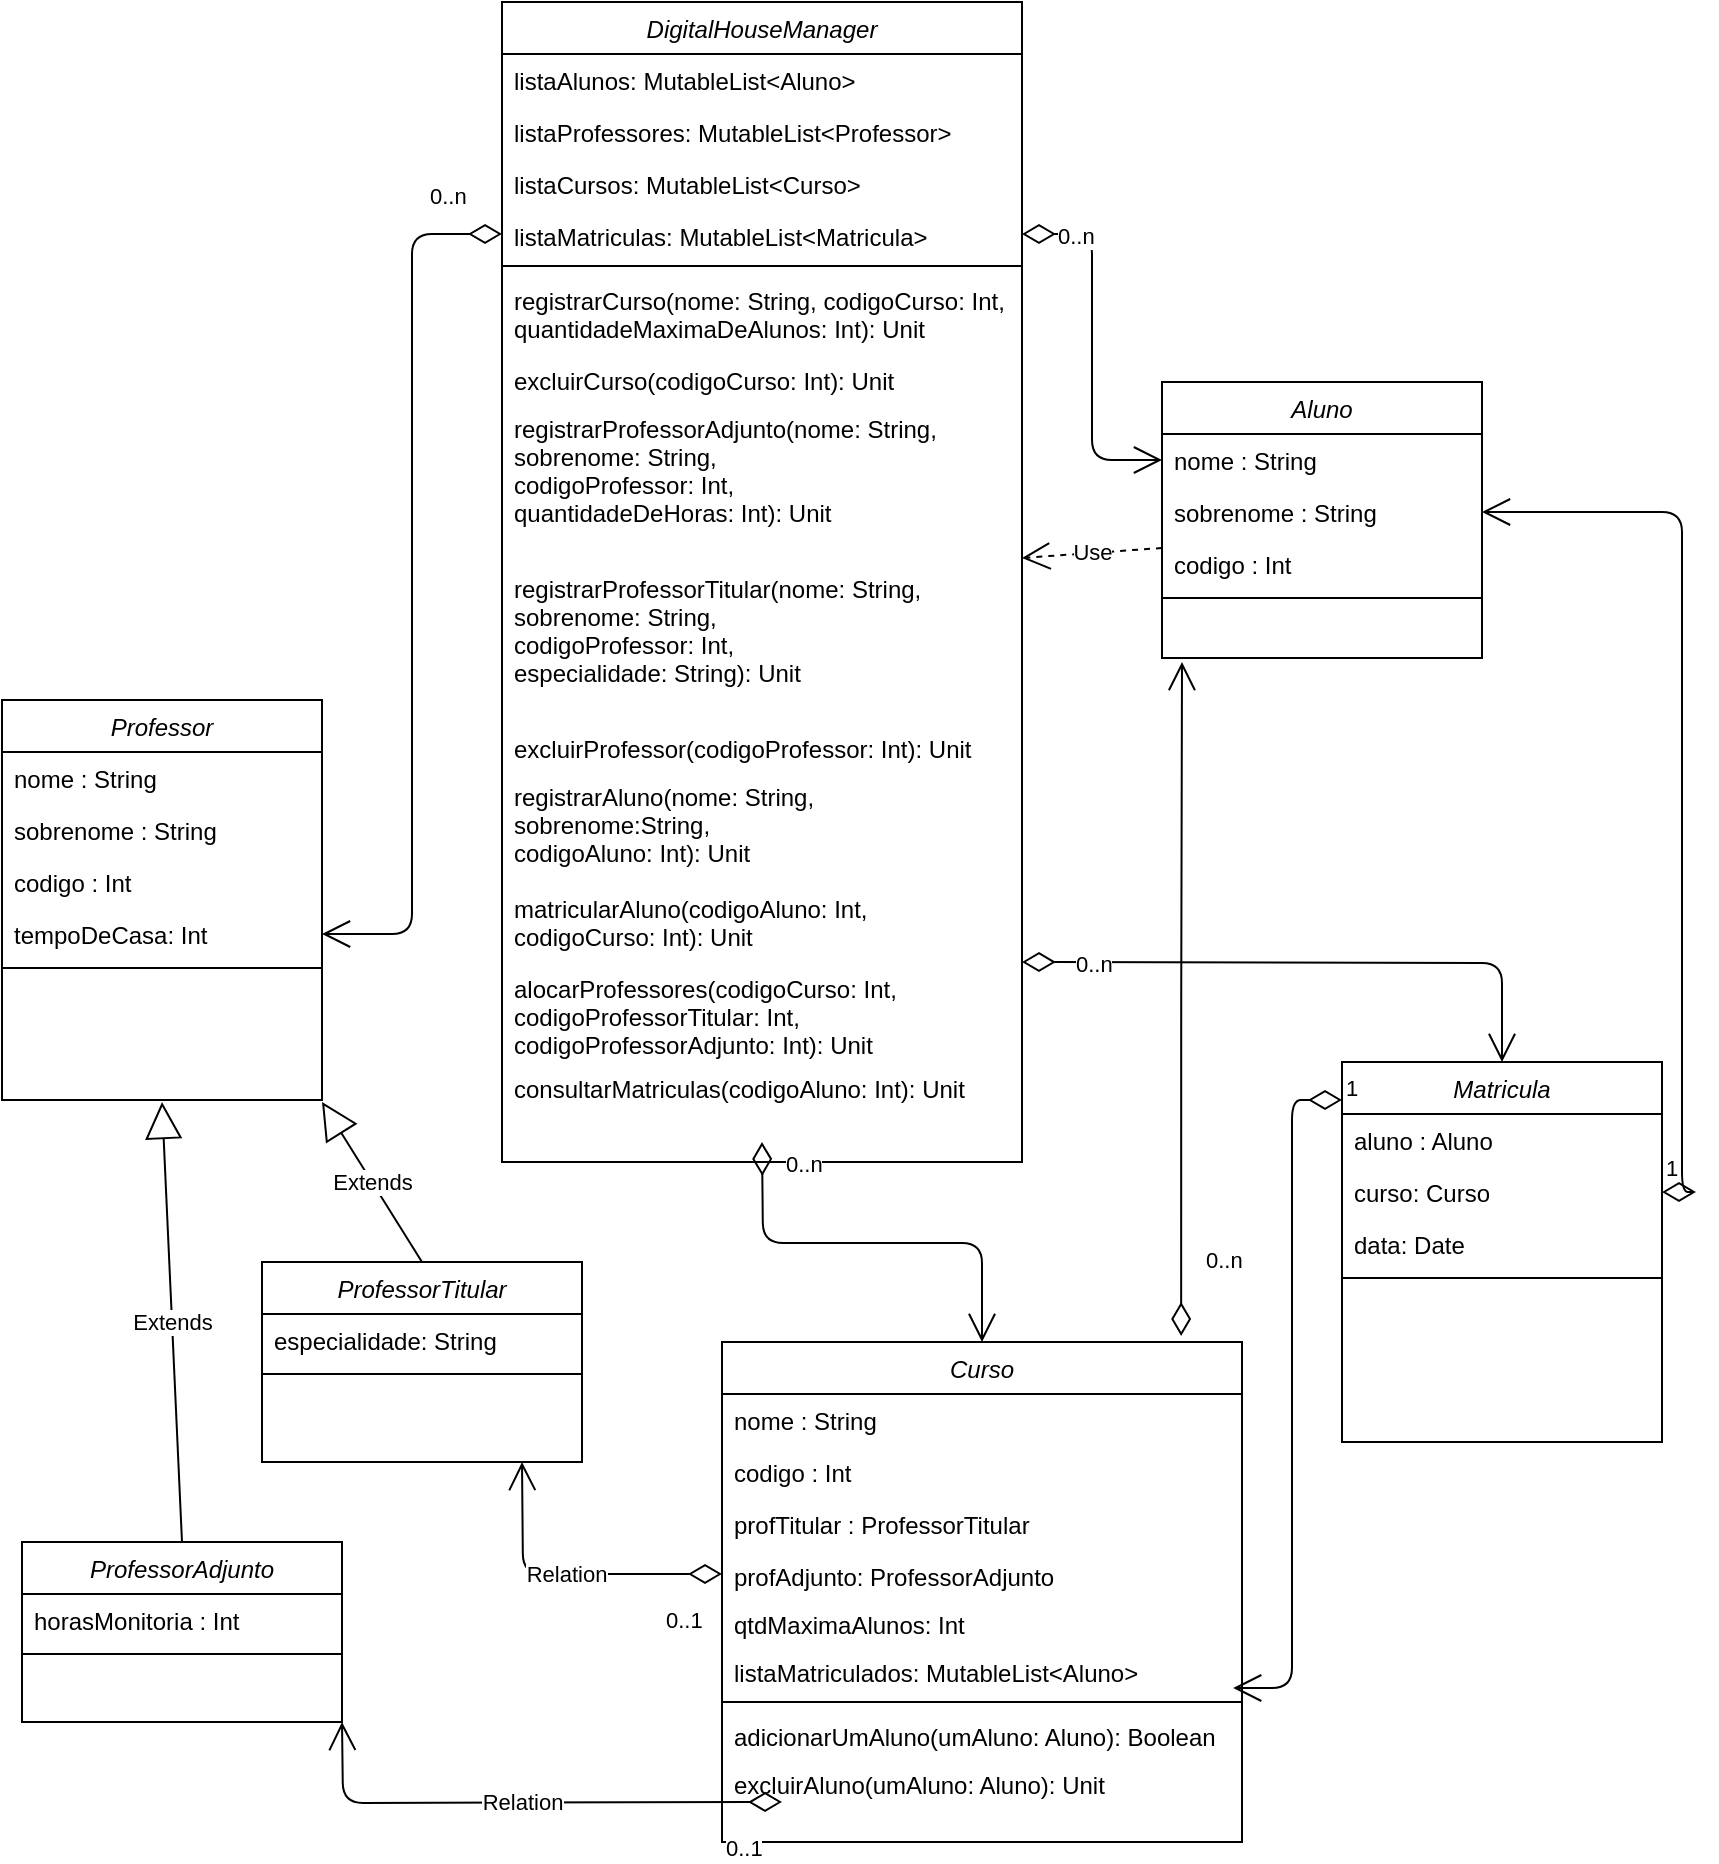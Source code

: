 <mxfile version="15.0.6" type="device"><diagram id="C5RBs43oDa-KdzZeNtuy" name="Page-1"><mxGraphModel dx="868" dy="1619" grid="1" gridSize="10" guides="1" tooltips="1" connect="1" arrows="1" fold="1" page="1" pageScale="1" pageWidth="827" pageHeight="1169" math="0" shadow="0"><root><mxCell id="WIyWlLk6GJQsqaUBKTNV-0"/><mxCell id="WIyWlLk6GJQsqaUBKTNV-1" parent="WIyWlLk6GJQsqaUBKTNV-0"/><mxCell id="zkfFHV4jXpPFQw0GAbJ--0" value="Curso" style="swimlane;fontStyle=2;align=center;verticalAlign=top;childLayout=stackLayout;horizontal=1;startSize=26;horizontalStack=0;resizeParent=1;resizeLast=0;collapsible=1;marginBottom=0;rounded=0;shadow=0;strokeWidth=1;" parent="WIyWlLk6GJQsqaUBKTNV-1" vertex="1"><mxGeometry x="440" y="370" width="260" height="250" as="geometry"><mxRectangle x="230" y="140" width="160" height="26" as="alternateBounds"/></mxGeometry></mxCell><mxCell id="zkfFHV4jXpPFQw0GAbJ--1" value="nome : String" style="text;align=left;verticalAlign=top;spacingLeft=4;spacingRight=4;overflow=hidden;rotatable=0;points=[[0,0.5],[1,0.5]];portConstraint=eastwest;" parent="zkfFHV4jXpPFQw0GAbJ--0" vertex="1"><mxGeometry y="26" width="260" height="26" as="geometry"/></mxCell><mxCell id="zkfFHV4jXpPFQw0GAbJ--3" value="codigo : Int&#xA;" style="text;align=left;verticalAlign=top;spacingLeft=4;spacingRight=4;overflow=hidden;rotatable=0;points=[[0,0.5],[1,0.5]];portConstraint=eastwest;rounded=0;shadow=0;html=0;" parent="zkfFHV4jXpPFQw0GAbJ--0" vertex="1"><mxGeometry y="52" width="260" height="26" as="geometry"/></mxCell><mxCell id="KEfsf48z_wIFr-e0ZJao-18" value="profTitular : ProfessorTitular&#xA;" style="text;align=left;verticalAlign=top;spacingLeft=4;spacingRight=4;overflow=hidden;rotatable=0;points=[[0,0.5],[1,0.5]];portConstraint=eastwest;rounded=0;shadow=0;html=0;" parent="zkfFHV4jXpPFQw0GAbJ--0" vertex="1"><mxGeometry y="78" width="260" height="26" as="geometry"/></mxCell><mxCell id="KEfsf48z_wIFr-e0ZJao-17" value="profAdjunto: ProfessorAdjunto&#xA;&#xA;" style="text;align=left;verticalAlign=top;spacingLeft=4;spacingRight=4;overflow=hidden;rotatable=0;points=[[0,0.5],[1,0.5]];portConstraint=eastwest;rounded=0;shadow=0;html=0;" parent="zkfFHV4jXpPFQw0GAbJ--0" vertex="1"><mxGeometry y="104" width="260" height="24" as="geometry"/></mxCell><mxCell id="KEfsf48z_wIFr-e0ZJao-19" value="qtdMaximaAlunos: Int&#xA;&#xA;" style="text;align=left;verticalAlign=top;spacingLeft=4;spacingRight=4;overflow=hidden;rotatable=0;points=[[0,0.5],[1,0.5]];portConstraint=eastwest;rounded=0;shadow=0;html=0;" parent="zkfFHV4jXpPFQw0GAbJ--0" vertex="1"><mxGeometry y="128" width="260" height="24" as="geometry"/></mxCell><mxCell id="KEfsf48z_wIFr-e0ZJao-20" value="listaMatriculados: MutableList&lt;Aluno&gt;&#xA;&#xA;" style="text;align=left;verticalAlign=top;spacingLeft=4;spacingRight=4;overflow=hidden;rotatable=0;points=[[0,0.5],[1,0.5]];portConstraint=eastwest;rounded=0;shadow=0;html=0;" parent="zkfFHV4jXpPFQw0GAbJ--0" vertex="1"><mxGeometry y="152" width="260" height="24" as="geometry"/></mxCell><mxCell id="zkfFHV4jXpPFQw0GAbJ--4" value="" style="line;html=1;strokeWidth=1;align=left;verticalAlign=middle;spacingTop=-1;spacingLeft=3;spacingRight=3;rotatable=0;labelPosition=right;points=[];portConstraint=eastwest;" parent="zkfFHV4jXpPFQw0GAbJ--0" vertex="1"><mxGeometry y="176" width="260" height="8" as="geometry"/></mxCell><mxCell id="KEfsf48z_wIFr-e0ZJao-50" value="adicionarUmAluno(umAluno: Aluno): Boolean&#xA;&#xA;" style="text;align=left;verticalAlign=top;spacingLeft=4;spacingRight=4;overflow=hidden;rotatable=0;points=[[0,0.5],[1,0.5]];portConstraint=eastwest;rounded=0;shadow=0;html=0;" parent="zkfFHV4jXpPFQw0GAbJ--0" vertex="1"><mxGeometry y="184" width="260" height="24" as="geometry"/></mxCell><mxCell id="KEfsf48z_wIFr-e0ZJao-51" value="excluirAluno(umAluno: Aluno): Unit&#xA;&#xA;" style="text;align=left;verticalAlign=top;spacingLeft=4;spacingRight=4;overflow=hidden;rotatable=0;points=[[0,0.5],[1,0.5]];portConstraint=eastwest;rounded=0;shadow=0;html=0;" parent="zkfFHV4jXpPFQw0GAbJ--0" vertex="1"><mxGeometry y="208" width="260" height="24" as="geometry"/></mxCell><mxCell id="Et17MEw46FUrvcl5Y9Ns-0" value="Professor" style="swimlane;fontStyle=2;align=center;verticalAlign=top;childLayout=stackLayout;horizontal=1;startSize=26;horizontalStack=0;resizeParent=1;resizeLast=0;collapsible=1;marginBottom=0;rounded=0;shadow=0;strokeWidth=1;" parent="WIyWlLk6GJQsqaUBKTNV-1" vertex="1"><mxGeometry x="80" y="49" width="160" height="200" as="geometry"><mxRectangle x="230" y="140" width="160" height="26" as="alternateBounds"/></mxGeometry></mxCell><mxCell id="Et17MEw46FUrvcl5Y9Ns-1" value="nome : String" style="text;align=left;verticalAlign=top;spacingLeft=4;spacingRight=4;overflow=hidden;rotatable=0;points=[[0,0.5],[1,0.5]];portConstraint=eastwest;" parent="Et17MEw46FUrvcl5Y9Ns-0" vertex="1"><mxGeometry y="26" width="160" height="26" as="geometry"/></mxCell><mxCell id="Et17MEw46FUrvcl5Y9Ns-2" value="sobrenome : String&#xA;" style="text;align=left;verticalAlign=top;spacingLeft=4;spacingRight=4;overflow=hidden;rotatable=0;points=[[0,0.5],[1,0.5]];portConstraint=eastwest;rounded=0;shadow=0;html=0;" parent="Et17MEw46FUrvcl5Y9Ns-0" vertex="1"><mxGeometry y="52" width="160" height="26" as="geometry"/></mxCell><mxCell id="Et17MEw46FUrvcl5Y9Ns-3" value="codigo : Int&#xA;" style="text;align=left;verticalAlign=top;spacingLeft=4;spacingRight=4;overflow=hidden;rotatable=0;points=[[0,0.5],[1,0.5]];portConstraint=eastwest;rounded=0;shadow=0;html=0;" parent="Et17MEw46FUrvcl5Y9Ns-0" vertex="1"><mxGeometry y="78" width="160" height="26" as="geometry"/></mxCell><mxCell id="KEfsf48z_wIFr-e0ZJao-5" value="tempoDeCasa: Int&#xA;" style="text;align=left;verticalAlign=top;spacingLeft=4;spacingRight=4;overflow=hidden;rotatable=0;points=[[0,0.5],[1,0.5]];portConstraint=eastwest;rounded=0;shadow=0;html=0;" parent="Et17MEw46FUrvcl5Y9Ns-0" vertex="1"><mxGeometry y="104" width="160" height="26" as="geometry"/></mxCell><mxCell id="Et17MEw46FUrvcl5Y9Ns-4" value="" style="line;html=1;strokeWidth=1;align=left;verticalAlign=middle;spacingTop=-1;spacingLeft=3;spacingRight=3;rotatable=0;labelPosition=right;points=[];portConstraint=eastwest;" parent="Et17MEw46FUrvcl5Y9Ns-0" vertex="1"><mxGeometry y="130" width="160" height="8" as="geometry"/></mxCell><mxCell id="KEfsf48z_wIFr-e0ZJao-0" value="Aluno" style="swimlane;fontStyle=2;align=center;verticalAlign=top;childLayout=stackLayout;horizontal=1;startSize=26;horizontalStack=0;resizeParent=1;resizeLast=0;collapsible=1;marginBottom=0;rounded=0;shadow=0;strokeWidth=1;" parent="WIyWlLk6GJQsqaUBKTNV-1" vertex="1"><mxGeometry x="660" y="-110" width="160" height="138" as="geometry"><mxRectangle x="230" y="140" width="160" height="26" as="alternateBounds"/></mxGeometry></mxCell><mxCell id="KEfsf48z_wIFr-e0ZJao-1" value="nome : String" style="text;align=left;verticalAlign=top;spacingLeft=4;spacingRight=4;overflow=hidden;rotatable=0;points=[[0,0.5],[1,0.5]];portConstraint=eastwest;" parent="KEfsf48z_wIFr-e0ZJao-0" vertex="1"><mxGeometry y="26" width="160" height="26" as="geometry"/></mxCell><mxCell id="KEfsf48z_wIFr-e0ZJao-2" value="sobrenome : String&#xA;" style="text;align=left;verticalAlign=top;spacingLeft=4;spacingRight=4;overflow=hidden;rotatable=0;points=[[0,0.5],[1,0.5]];portConstraint=eastwest;rounded=0;shadow=0;html=0;" parent="KEfsf48z_wIFr-e0ZJao-0" vertex="1"><mxGeometry y="52" width="160" height="26" as="geometry"/></mxCell><mxCell id="KEfsf48z_wIFr-e0ZJao-3" value="codigo : Int&#xA;" style="text;align=left;verticalAlign=top;spacingLeft=4;spacingRight=4;overflow=hidden;rotatable=0;points=[[0,0.5],[1,0.5]];portConstraint=eastwest;rounded=0;shadow=0;html=0;" parent="KEfsf48z_wIFr-e0ZJao-0" vertex="1"><mxGeometry y="78" width="160" height="26" as="geometry"/></mxCell><mxCell id="KEfsf48z_wIFr-e0ZJao-4" value="" style="line;html=1;strokeWidth=1;align=left;verticalAlign=middle;spacingTop=-1;spacingLeft=3;spacingRight=3;rotatable=0;labelPosition=right;points=[];portConstraint=eastwest;" parent="KEfsf48z_wIFr-e0ZJao-0" vertex="1"><mxGeometry y="104" width="160" height="8" as="geometry"/></mxCell><mxCell id="KEfsf48z_wIFr-e0ZJao-6" value="ProfessorTitular" style="swimlane;fontStyle=2;align=center;verticalAlign=top;childLayout=stackLayout;horizontal=1;startSize=26;horizontalStack=0;resizeParent=1;resizeLast=0;collapsible=1;marginBottom=0;rounded=0;shadow=0;strokeWidth=1;" parent="WIyWlLk6GJQsqaUBKTNV-1" vertex="1"><mxGeometry x="210" y="330" width="160" height="100" as="geometry"><mxRectangle x="230" y="140" width="160" height="26" as="alternateBounds"/></mxGeometry></mxCell><mxCell id="KEfsf48z_wIFr-e0ZJao-7" value="especialidade: String" style="text;align=left;verticalAlign=top;spacingLeft=4;spacingRight=4;overflow=hidden;rotatable=0;points=[[0,0.5],[1,0.5]];portConstraint=eastwest;" parent="KEfsf48z_wIFr-e0ZJao-6" vertex="1"><mxGeometry y="26" width="160" height="26" as="geometry"/></mxCell><mxCell id="KEfsf48z_wIFr-e0ZJao-9" value="" style="line;html=1;strokeWidth=1;align=left;verticalAlign=middle;spacingTop=-1;spacingLeft=3;spacingRight=3;rotatable=0;labelPosition=right;points=[];portConstraint=eastwest;" parent="KEfsf48z_wIFr-e0ZJao-6" vertex="1"><mxGeometry y="52" width="160" height="8" as="geometry"/></mxCell><mxCell id="KEfsf48z_wIFr-e0ZJao-10" value="ProfessorAdjunto" style="swimlane;fontStyle=2;align=center;verticalAlign=top;childLayout=stackLayout;horizontal=1;startSize=26;horizontalStack=0;resizeParent=1;resizeLast=0;collapsible=1;marginBottom=0;rounded=0;shadow=0;strokeWidth=1;" parent="WIyWlLk6GJQsqaUBKTNV-1" vertex="1"><mxGeometry x="90" y="470" width="160" height="90" as="geometry"><mxRectangle x="230" y="140" width="160" height="26" as="alternateBounds"/></mxGeometry></mxCell><mxCell id="KEfsf48z_wIFr-e0ZJao-12" value="horasMonitoria : Int&#xA;" style="text;align=left;verticalAlign=top;spacingLeft=4;spacingRight=4;overflow=hidden;rotatable=0;points=[[0,0.5],[1,0.5]];portConstraint=eastwest;rounded=0;shadow=0;html=0;" parent="KEfsf48z_wIFr-e0ZJao-10" vertex="1"><mxGeometry y="26" width="160" height="26" as="geometry"/></mxCell><mxCell id="KEfsf48z_wIFr-e0ZJao-13" value="" style="line;html=1;strokeWidth=1;align=left;verticalAlign=middle;spacingTop=-1;spacingLeft=3;spacingRight=3;rotatable=0;labelPosition=right;points=[];portConstraint=eastwest;" parent="KEfsf48z_wIFr-e0ZJao-10" vertex="1"><mxGeometry y="52" width="160" height="8" as="geometry"/></mxCell><mxCell id="KEfsf48z_wIFr-e0ZJao-14" value="Extends" style="endArrow=block;endSize=16;endFill=0;html=1;exitX=0.5;exitY=0;exitDx=0;exitDy=0;" parent="WIyWlLk6GJQsqaUBKTNV-1" source="KEfsf48z_wIFr-e0ZJao-10" edge="1"><mxGeometry width="160" relative="1" as="geometry"><mxPoint x="330" y="290" as="sourcePoint"/><mxPoint x="160" y="250" as="targetPoint"/></mxGeometry></mxCell><mxCell id="KEfsf48z_wIFr-e0ZJao-15" value="Extends" style="endArrow=block;endSize=16;endFill=0;html=1;exitX=0.5;exitY=0;exitDx=0;exitDy=0;" parent="WIyWlLk6GJQsqaUBKTNV-1" source="KEfsf48z_wIFr-e0ZJao-6" edge="1"><mxGeometry width="160" relative="1" as="geometry"><mxPoint x="100" y="370" as="sourcePoint"/><mxPoint x="240" y="250" as="targetPoint"/></mxGeometry></mxCell><mxCell id="KEfsf48z_wIFr-e0ZJao-21" value="0..n" style="endArrow=open;html=1;endSize=12;startArrow=diamondThin;startSize=14;startFill=0;edgeStyle=orthogonalEdgeStyle;align=left;verticalAlign=bottom;exitX=0.883;exitY=-0.012;exitDx=0;exitDy=0;exitPerimeter=0;" parent="WIyWlLk6GJQsqaUBKTNV-1" source="zkfFHV4jXpPFQw0GAbJ--0" edge="1"><mxGeometry x="-0.826" y="-10" relative="1" as="geometry"><mxPoint x="500" y="260" as="sourcePoint"/><mxPoint x="670" y="30" as="targetPoint"/><mxPoint as="offset"/></mxGeometry></mxCell><mxCell id="KEfsf48z_wIFr-e0ZJao-25" value="Relation" style="endArrow=open;html=1;endSize=12;startArrow=diamondThin;startSize=14;startFill=0;edgeStyle=orthogonalEdgeStyle;exitX=0;exitY=0.5;exitDx=0;exitDy=0;" parent="WIyWlLk6GJQsqaUBKTNV-1" source="KEfsf48z_wIFr-e0ZJao-17" edge="1"><mxGeometry relative="1" as="geometry"><mxPoint x="610" y="480" as="sourcePoint"/><mxPoint x="340" y="430" as="targetPoint"/></mxGeometry></mxCell><mxCell id="KEfsf48z_wIFr-e0ZJao-26" value="0..1" style="edgeLabel;resizable=0;html=1;align=left;verticalAlign=top;" parent="KEfsf48z_wIFr-e0ZJao-25" connectable="0" vertex="1"><mxGeometry x="-1" relative="1" as="geometry"><mxPoint x="-30" y="10" as="offset"/></mxGeometry></mxCell><mxCell id="KEfsf48z_wIFr-e0ZJao-28" value="Relation" style="endArrow=open;html=1;endSize=12;startArrow=diamondThin;startSize=14;startFill=0;edgeStyle=orthogonalEdgeStyle;" parent="WIyWlLk6GJQsqaUBKTNV-1" edge="1"><mxGeometry relative="1" as="geometry"><mxPoint x="470" y="600" as="sourcePoint"/><mxPoint x="250" y="560" as="targetPoint"/></mxGeometry></mxCell><mxCell id="KEfsf48z_wIFr-e0ZJao-29" value="0..1" style="edgeLabel;resizable=0;html=1;align=left;verticalAlign=top;" parent="KEfsf48z_wIFr-e0ZJao-28" connectable="0" vertex="1"><mxGeometry x="-1" relative="1" as="geometry"><mxPoint x="-30" y="10" as="offset"/></mxGeometry></mxCell><mxCell id="KEfsf48z_wIFr-e0ZJao-30" value="Matricula" style="swimlane;fontStyle=2;align=center;verticalAlign=top;childLayout=stackLayout;horizontal=1;startSize=26;horizontalStack=0;resizeParent=1;resizeLast=0;collapsible=1;marginBottom=0;rounded=0;shadow=0;strokeWidth=1;" parent="WIyWlLk6GJQsqaUBKTNV-1" vertex="1"><mxGeometry x="750" y="230" width="160" height="190" as="geometry"><mxRectangle x="230" y="140" width="160" height="26" as="alternateBounds"/></mxGeometry></mxCell><mxCell id="KEfsf48z_wIFr-e0ZJao-31" value="aluno : Aluno" style="text;align=left;verticalAlign=top;spacingLeft=4;spacingRight=4;overflow=hidden;rotatable=0;points=[[0,0.5],[1,0.5]];portConstraint=eastwest;" parent="KEfsf48z_wIFr-e0ZJao-30" vertex="1"><mxGeometry y="26" width="160" height="26" as="geometry"/></mxCell><mxCell id="KEfsf48z_wIFr-e0ZJao-32" value="curso: Curso&#xA;" style="text;align=left;verticalAlign=top;spacingLeft=4;spacingRight=4;overflow=hidden;rotatable=0;points=[[0,0.5],[1,0.5]];portConstraint=eastwest;rounded=0;shadow=0;html=0;" parent="KEfsf48z_wIFr-e0ZJao-30" vertex="1"><mxGeometry y="52" width="160" height="26" as="geometry"/></mxCell><mxCell id="KEfsf48z_wIFr-e0ZJao-33" value="data: Date" style="text;align=left;verticalAlign=top;spacingLeft=4;spacingRight=4;overflow=hidden;rotatable=0;points=[[0,0.5],[1,0.5]];portConstraint=eastwest;rounded=0;shadow=0;html=0;" parent="KEfsf48z_wIFr-e0ZJao-30" vertex="1"><mxGeometry y="78" width="160" height="26" as="geometry"/></mxCell><mxCell id="KEfsf48z_wIFr-e0ZJao-35" value="" style="line;html=1;strokeWidth=1;align=left;verticalAlign=middle;spacingTop=-1;spacingLeft=3;spacingRight=3;rotatable=0;labelPosition=right;points=[];portConstraint=eastwest;" parent="KEfsf48z_wIFr-e0ZJao-30" vertex="1"><mxGeometry y="104" width="160" height="8" as="geometry"/></mxCell><mxCell id="KEfsf48z_wIFr-e0ZJao-36" value="1" style="endArrow=open;html=1;endSize=12;startArrow=diamondThin;startSize=14;startFill=0;edgeStyle=orthogonalEdgeStyle;align=left;verticalAlign=bottom;entryX=1;entryY=0.5;entryDx=0;entryDy=0;exitX=1;exitY=0.5;exitDx=0;exitDy=0;" parent="WIyWlLk6GJQsqaUBKTNV-1" source="KEfsf48z_wIFr-e0ZJao-32" target="KEfsf48z_wIFr-e0ZJao-2" edge="1"><mxGeometry x="-1" y="3" relative="1" as="geometry"><mxPoint x="520" y="160" as="sourcePoint"/><mxPoint x="680" y="160" as="targetPoint"/></mxGeometry></mxCell><mxCell id="KEfsf48z_wIFr-e0ZJao-37" value="1" style="endArrow=open;html=1;endSize=12;startArrow=diamondThin;startSize=14;startFill=0;edgeStyle=orthogonalEdgeStyle;align=left;verticalAlign=bottom;entryX=0.983;entryY=-0.375;entryDx=0;entryDy=0;entryPerimeter=0;exitX=0;exitY=0.1;exitDx=0;exitDy=0;exitPerimeter=0;" parent="WIyWlLk6GJQsqaUBKTNV-1" source="KEfsf48z_wIFr-e0ZJao-30" target="zkfFHV4jXpPFQw0GAbJ--4" edge="1"><mxGeometry x="-1" y="3" relative="1" as="geometry"><mxPoint x="630" y="160" as="sourcePoint"/><mxPoint x="642.08" y="118.99" as="targetPoint"/></mxGeometry></mxCell><mxCell id="KEfsf48z_wIFr-e0ZJao-38" value="DigitalHouseManager" style="swimlane;fontStyle=2;align=center;verticalAlign=top;childLayout=stackLayout;horizontal=1;startSize=26;horizontalStack=0;resizeParent=1;resizeLast=0;collapsible=1;marginBottom=0;rounded=0;shadow=0;strokeWidth=1;" parent="WIyWlLk6GJQsqaUBKTNV-1" vertex="1"><mxGeometry x="330" y="-300" width="260" height="580" as="geometry"><mxRectangle x="230" y="140" width="160" height="26" as="alternateBounds"/></mxGeometry></mxCell><mxCell id="KEfsf48z_wIFr-e0ZJao-39" value="listaAlunos: MutableList&lt;Aluno&gt;" style="text;align=left;verticalAlign=top;spacingLeft=4;spacingRight=4;overflow=hidden;rotatable=0;points=[[0,0.5],[1,0.5]];portConstraint=eastwest;" parent="KEfsf48z_wIFr-e0ZJao-38" vertex="1"><mxGeometry y="26" width="260" height="26" as="geometry"/></mxCell><mxCell id="KEfsf48z_wIFr-e0ZJao-40" value="listaProfessores: MutableList&lt;Professor&gt;&#xA;&#xA;" style="text;align=left;verticalAlign=top;spacingLeft=4;spacingRight=4;overflow=hidden;rotatable=0;points=[[0,0.5],[1,0.5]];portConstraint=eastwest;rounded=0;shadow=0;html=0;" parent="KEfsf48z_wIFr-e0ZJao-38" vertex="1"><mxGeometry y="52" width="260" height="26" as="geometry"/></mxCell><mxCell id="KEfsf48z_wIFr-e0ZJao-41" value="listaCursos: MutableList&lt;Curso&gt;&#xA;" style="text;align=left;verticalAlign=top;spacingLeft=4;spacingRight=4;overflow=hidden;rotatable=0;points=[[0,0.5],[1,0.5]];portConstraint=eastwest;rounded=0;shadow=0;html=0;" parent="KEfsf48z_wIFr-e0ZJao-38" vertex="1"><mxGeometry y="78" width="260" height="26" as="geometry"/></mxCell><mxCell id="KEfsf48z_wIFr-e0ZJao-42" value="listaMatriculas: MutableList&lt;Matricula&gt;&#xA;&#xA;" style="text;align=left;verticalAlign=top;spacingLeft=4;spacingRight=4;overflow=hidden;rotatable=0;points=[[0,0.5],[1,0.5]];portConstraint=eastwest;rounded=0;shadow=0;html=0;" parent="KEfsf48z_wIFr-e0ZJao-38" vertex="1"><mxGeometry y="104" width="260" height="24" as="geometry"/></mxCell><mxCell id="KEfsf48z_wIFr-e0ZJao-45" value="" style="line;html=1;strokeWidth=1;align=left;verticalAlign=middle;spacingTop=-1;spacingLeft=3;spacingRight=3;rotatable=0;labelPosition=right;points=[];portConstraint=eastwest;" parent="KEfsf48z_wIFr-e0ZJao-38" vertex="1"><mxGeometry y="128" width="260" height="8" as="geometry"/></mxCell><mxCell id="KEfsf48z_wIFr-e0ZJao-52" value="registrarCurso(nome: String, codigoCurso: Int,&#xA;quantidadeMaximaDeAlunos: Int): Unit" style="text;align=left;verticalAlign=top;spacingLeft=4;spacingRight=4;overflow=hidden;rotatable=0;points=[[0,0.5],[1,0.5]];portConstraint=eastwest;rounded=0;shadow=0;html=0;" parent="KEfsf48z_wIFr-e0ZJao-38" vertex="1"><mxGeometry y="136" width="260" height="40" as="geometry"/></mxCell><mxCell id="KEfsf48z_wIFr-e0ZJao-55" value="excluirCurso(codigoCurso: Int): Unit&#xA;&#xA;" style="text;align=left;verticalAlign=top;spacingLeft=4;spacingRight=4;overflow=hidden;rotatable=0;points=[[0,0.5],[1,0.5]];portConstraint=eastwest;rounded=0;shadow=0;html=0;" parent="KEfsf48z_wIFr-e0ZJao-38" vertex="1"><mxGeometry y="176" width="260" height="24" as="geometry"/></mxCell><mxCell id="KEfsf48z_wIFr-e0ZJao-53" value="registrarProfessorAdjunto(nome: String,&#xA;sobrenome: String,&#xA;codigoProfessor: Int, &#xA;quantidadeDeHoras: Int): Unit&#xA;" style="text;align=left;verticalAlign=top;spacingLeft=4;spacingRight=4;overflow=hidden;rotatable=0;points=[[0,0.5],[1,0.5]];portConstraint=eastwest;rounded=0;shadow=0;html=0;" parent="KEfsf48z_wIFr-e0ZJao-38" vertex="1"><mxGeometry y="200" width="260" height="80" as="geometry"/></mxCell><mxCell id="KEfsf48z_wIFr-e0ZJao-56" value="registrarProfessorTitular(nome: String,&#xA;sobrenome: String,&#xA;codigoProfessor: Int, &#xA;especialidade: String): Unit&#xA;" style="text;align=left;verticalAlign=top;spacingLeft=4;spacingRight=4;overflow=hidden;rotatable=0;points=[[0,0.5],[1,0.5]];portConstraint=eastwest;rounded=0;shadow=0;html=0;" parent="KEfsf48z_wIFr-e0ZJao-38" vertex="1"><mxGeometry y="280" width="260" height="80" as="geometry"/></mxCell><mxCell id="KEfsf48z_wIFr-e0ZJao-57" value="excluirProfessor(codigoProfessor: Int): Unit&#xA;&#xA;" style="text;align=left;verticalAlign=top;spacingLeft=4;spacingRight=4;overflow=hidden;rotatable=0;points=[[0,0.5],[1,0.5]];portConstraint=eastwest;rounded=0;shadow=0;html=0;" parent="KEfsf48z_wIFr-e0ZJao-38" vertex="1"><mxGeometry y="360" width="260" height="24" as="geometry"/></mxCell><mxCell id="KEfsf48z_wIFr-e0ZJao-58" value="registrarAluno(nome: String, &#xA;sobrenome:String,&#xA;codigoAluno: Int): Unit&#xA;&#xA;" style="text;align=left;verticalAlign=top;spacingLeft=4;spacingRight=4;overflow=hidden;rotatable=0;points=[[0,0.5],[1,0.5]];portConstraint=eastwest;rounded=0;shadow=0;html=0;" parent="KEfsf48z_wIFr-e0ZJao-38" vertex="1"><mxGeometry y="384" width="260" height="56" as="geometry"/></mxCell><mxCell id="KEfsf48z_wIFr-e0ZJao-59" value="matricularAluno(codigoAluno: Int,&#xA;codigoCurso: Int): Unit&#xA;&#xA;" style="text;align=left;verticalAlign=top;spacingLeft=4;spacingRight=4;overflow=hidden;rotatable=0;points=[[0,0.5],[1,0.5]];portConstraint=eastwest;rounded=0;shadow=0;html=0;" parent="KEfsf48z_wIFr-e0ZJao-38" vertex="1"><mxGeometry y="440" width="260" height="40" as="geometry"/></mxCell><mxCell id="KEfsf48z_wIFr-e0ZJao-60" value="alocarProfessores(codigoCurso: Int,&#xA;codigoProfessorTitular: Int,&#xA;codigoProfessorAdjunto: Int): Unit&#xA;&#xA;" style="text;align=left;verticalAlign=top;spacingLeft=4;spacingRight=4;overflow=hidden;rotatable=0;points=[[0,0.5],[1,0.5]];portConstraint=eastwest;rounded=0;shadow=0;html=0;" parent="KEfsf48z_wIFr-e0ZJao-38" vertex="1"><mxGeometry y="480" width="260" height="50" as="geometry"/></mxCell><mxCell id="KEfsf48z_wIFr-e0ZJao-61" value="consultarMatriculas(codigoAluno: Int): Unit&#xA;&#xA;" style="text;align=left;verticalAlign=top;spacingLeft=4;spacingRight=4;overflow=hidden;rotatable=0;points=[[0,0.5],[1,0.5]];portConstraint=eastwest;rounded=0;shadow=0;html=0;" parent="KEfsf48z_wIFr-e0ZJao-38" vertex="1"><mxGeometry y="530" width="260" height="50" as="geometry"/></mxCell><mxCell id="KEfsf48z_wIFr-e0ZJao-46" value="0..n" style="endArrow=open;html=1;endSize=12;startArrow=diamondThin;startSize=14;startFill=0;edgeStyle=orthogonalEdgeStyle;align=left;verticalAlign=bottom;entryX=0;entryY=0.5;entryDx=0;entryDy=0;exitX=1;exitY=0.5;exitDx=0;exitDy=0;" parent="WIyWlLk6GJQsqaUBKTNV-1" source="KEfsf48z_wIFr-e0ZJao-42" target="KEfsf48z_wIFr-e0ZJao-1" edge="1"><mxGeometry x="-0.826" y="-10" relative="1" as="geometry"><mxPoint x="560" y="50" as="sourcePoint"/><mxPoint x="611.06" y="70" as="targetPoint"/><mxPoint as="offset"/></mxGeometry></mxCell><mxCell id="KEfsf48z_wIFr-e0ZJao-47" value="0..n" style="endArrow=open;html=1;endSize=12;startArrow=diamondThin;startSize=14;startFill=0;edgeStyle=orthogonalEdgeStyle;align=left;verticalAlign=bottom;" parent="WIyWlLk6GJQsqaUBKTNV-1" target="KEfsf48z_wIFr-e0ZJao-30" edge="1"><mxGeometry x="-0.826" y="-10" relative="1" as="geometry"><mxPoint x="590" y="180" as="sourcePoint"/><mxPoint x="660" y="180" as="targetPoint"/><mxPoint as="offset"/></mxGeometry></mxCell><mxCell id="KEfsf48z_wIFr-e0ZJao-48" value="0..n" style="endArrow=open;html=1;endSize=12;startArrow=diamondThin;startSize=14;startFill=0;edgeStyle=orthogonalEdgeStyle;align=left;verticalAlign=bottom;entryX=0.5;entryY=0;entryDx=0;entryDy=0;" parent="WIyWlLk6GJQsqaUBKTNV-1" target="zkfFHV4jXpPFQw0GAbJ--0" edge="1"><mxGeometry x="-0.809" y="10" relative="1" as="geometry"><mxPoint x="460" y="270" as="sourcePoint"/><mxPoint x="580" y="300" as="targetPoint"/><mxPoint as="offset"/></mxGeometry></mxCell><mxCell id="KEfsf48z_wIFr-e0ZJao-49" value="0..n" style="endArrow=open;html=1;endSize=12;startArrow=diamondThin;startSize=14;startFill=0;edgeStyle=orthogonalEdgeStyle;align=left;verticalAlign=bottom;exitX=0;exitY=0.5;exitDx=0;exitDy=0;entryX=1;entryY=0.5;entryDx=0;entryDy=0;" parent="WIyWlLk6GJQsqaUBKTNV-1" source="KEfsf48z_wIFr-e0ZJao-42" target="KEfsf48z_wIFr-e0ZJao-5" edge="1"><mxGeometry x="-0.826" y="-10" relative="1" as="geometry"><mxPoint x="590" y="80" as="sourcePoint"/><mxPoint x="168" y="160" as="targetPoint"/><mxPoint as="offset"/></mxGeometry></mxCell><mxCell id="KEfsf48z_wIFr-e0ZJao-62" value="Use" style="endArrow=open;endSize=12;dashed=1;html=1;entryX=1;entryY=-0.025;entryDx=0;entryDy=0;entryPerimeter=0;exitX=0;exitY=1.192;exitDx=0;exitDy=0;exitPerimeter=0;" parent="WIyWlLk6GJQsqaUBKTNV-1" source="KEfsf48z_wIFr-e0ZJao-2" target="KEfsf48z_wIFr-e0ZJao-56" edge="1"><mxGeometry width="160" relative="1" as="geometry"><mxPoint x="630" y="-80" as="sourcePoint"/><mxPoint x="790" y="-80" as="targetPoint"/></mxGeometry></mxCell></root></mxGraphModel></diagram></mxfile>